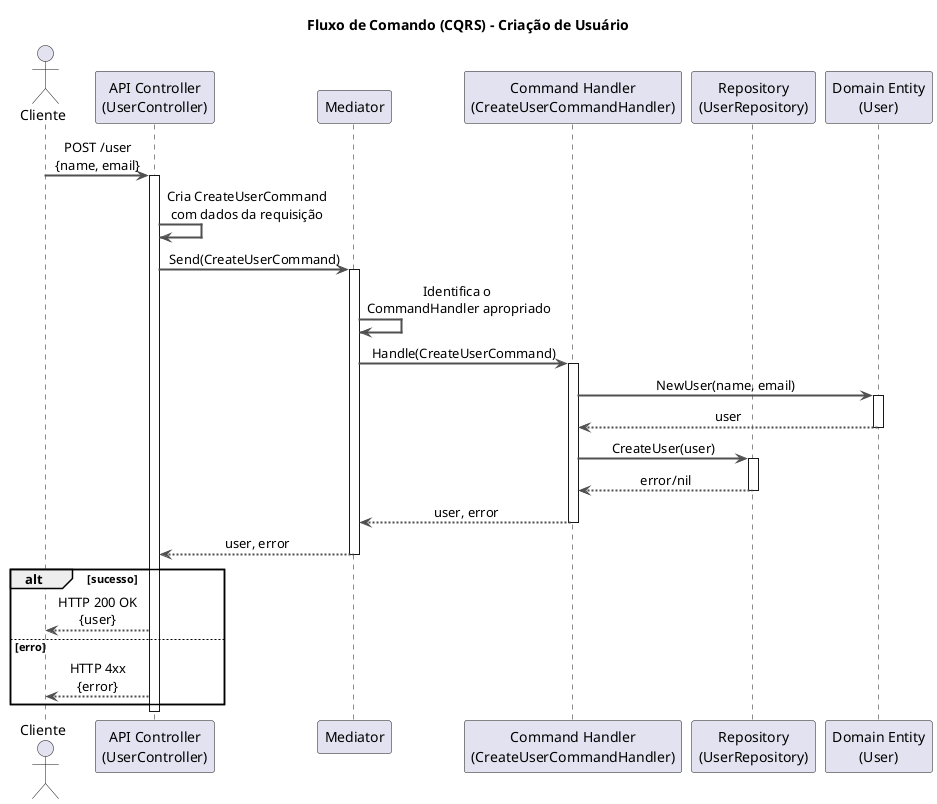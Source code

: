 @startuml Flickly - Fluxo CQRS

' Definição de estilos e cores
skinparam packageStyle rectangle
skinparam backgroundColor transparent
skinparam arrowColor #505050
skinparam sequenceArrowThickness 2
skinparam sequenceMessageAlign center

actor "Cliente" as Client

participant "API Controller\n(UserController)" as Controller
participant "Mediator" as Mediator
participant "Command Handler\n(CreateUserCommandHandler)" as CommandHandler
participant "Repository\n(UserRepository)" as Repository
participant "Domain Entity\n(User)" as Entity

title Fluxo de Comando (CQRS) - Criação de Usuário

Client -> Controller: POST /user\n{name, email}
activate Controller

' Fase 1: Controller cria o Command
Controller -> Controller: Cria CreateUserCommand\ncom dados da requisição

' Fase 2: Controller envia o Command para o Mediator
Controller -> Mediator: Send(CreateUserCommand)
activate Mediator

' Fase 3: Mediator determina o Handler correto
Mediator -> Mediator: Identifica o \nCommandHandler apropriado

' Fase 4: Mediator delega para o Handler
Mediator -> CommandHandler: Handle(CreateUserCommand)
activate CommandHandler

' Fase 5: Handler cria a entidade de domínio
CommandHandler -> Entity: NewUser(name, email)
activate Entity
Entity --> CommandHandler: user
deactivate Entity

' Fase 6: Handler usa o Repository para persistir a entidade
CommandHandler -> Repository: CreateUser(user)
activate Repository
Repository --> CommandHandler: error/nil
deactivate Repository

' Fase 7: Handler retorna a resposta
CommandHandler --> Mediator: user, error
deactivate CommandHandler

' Fase 8: Mediator passa o resultado de volta
Mediator --> Controller: user, error
deactivate Mediator

' Fase 9: Controller retorna a resposta HTTP
alt sucesso
    Controller --> Client: HTTP 200 OK\n{user}
else erro
    Controller --> Client: HTTP 4xx\n{error}
end
deactivate Controller

@enduml 
